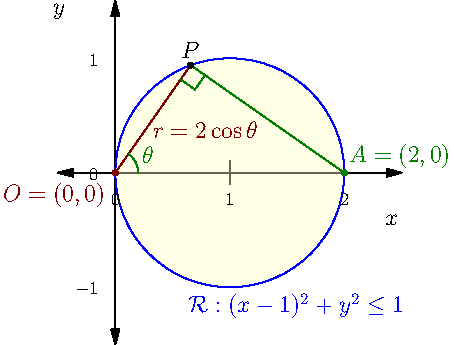 import graph;
import geometry;
size(8cm);
xaxis("$x$", -0.5, 2.5, Ticks(Label(fontsize(9pt)), Step=1, begin=false, end=false), Arrows);
yaxis("$y$", -1.5, 1.5, Ticks(Label(fontsize(9pt)), Step=1, begin=false, end=false), Arrows);

filldraw(circle((1,0), 1), opacity(0.4)+paleyellow, blue);
pair P = (1,0)+dir(110);
pair O = (0,0);
pair A = (2,0);
dot("$O=(0,0)$", O, 2*dir(225), brown);
draw(O--P, brown);
label((1,-1), "$\mathcal{R} : (x-1)^2 + y^2 \le 1$", dir(-60), blue);
draw(arc((0,0), 0.2, 0, 55), deepgreen);
label("$\theta$", 0.2*dir(27.5), dir(27.5), deepgreen);
label("$r = 2 \cos \theta$", 0.4*P, dir(0), brown);
draw(P--A, deepgreen);
markrightangle(O, P, A, deepgreen);
dot("$P$", P, dir(90));
dot("$A=(2,0)$", A, dir(45), deepgreen);
